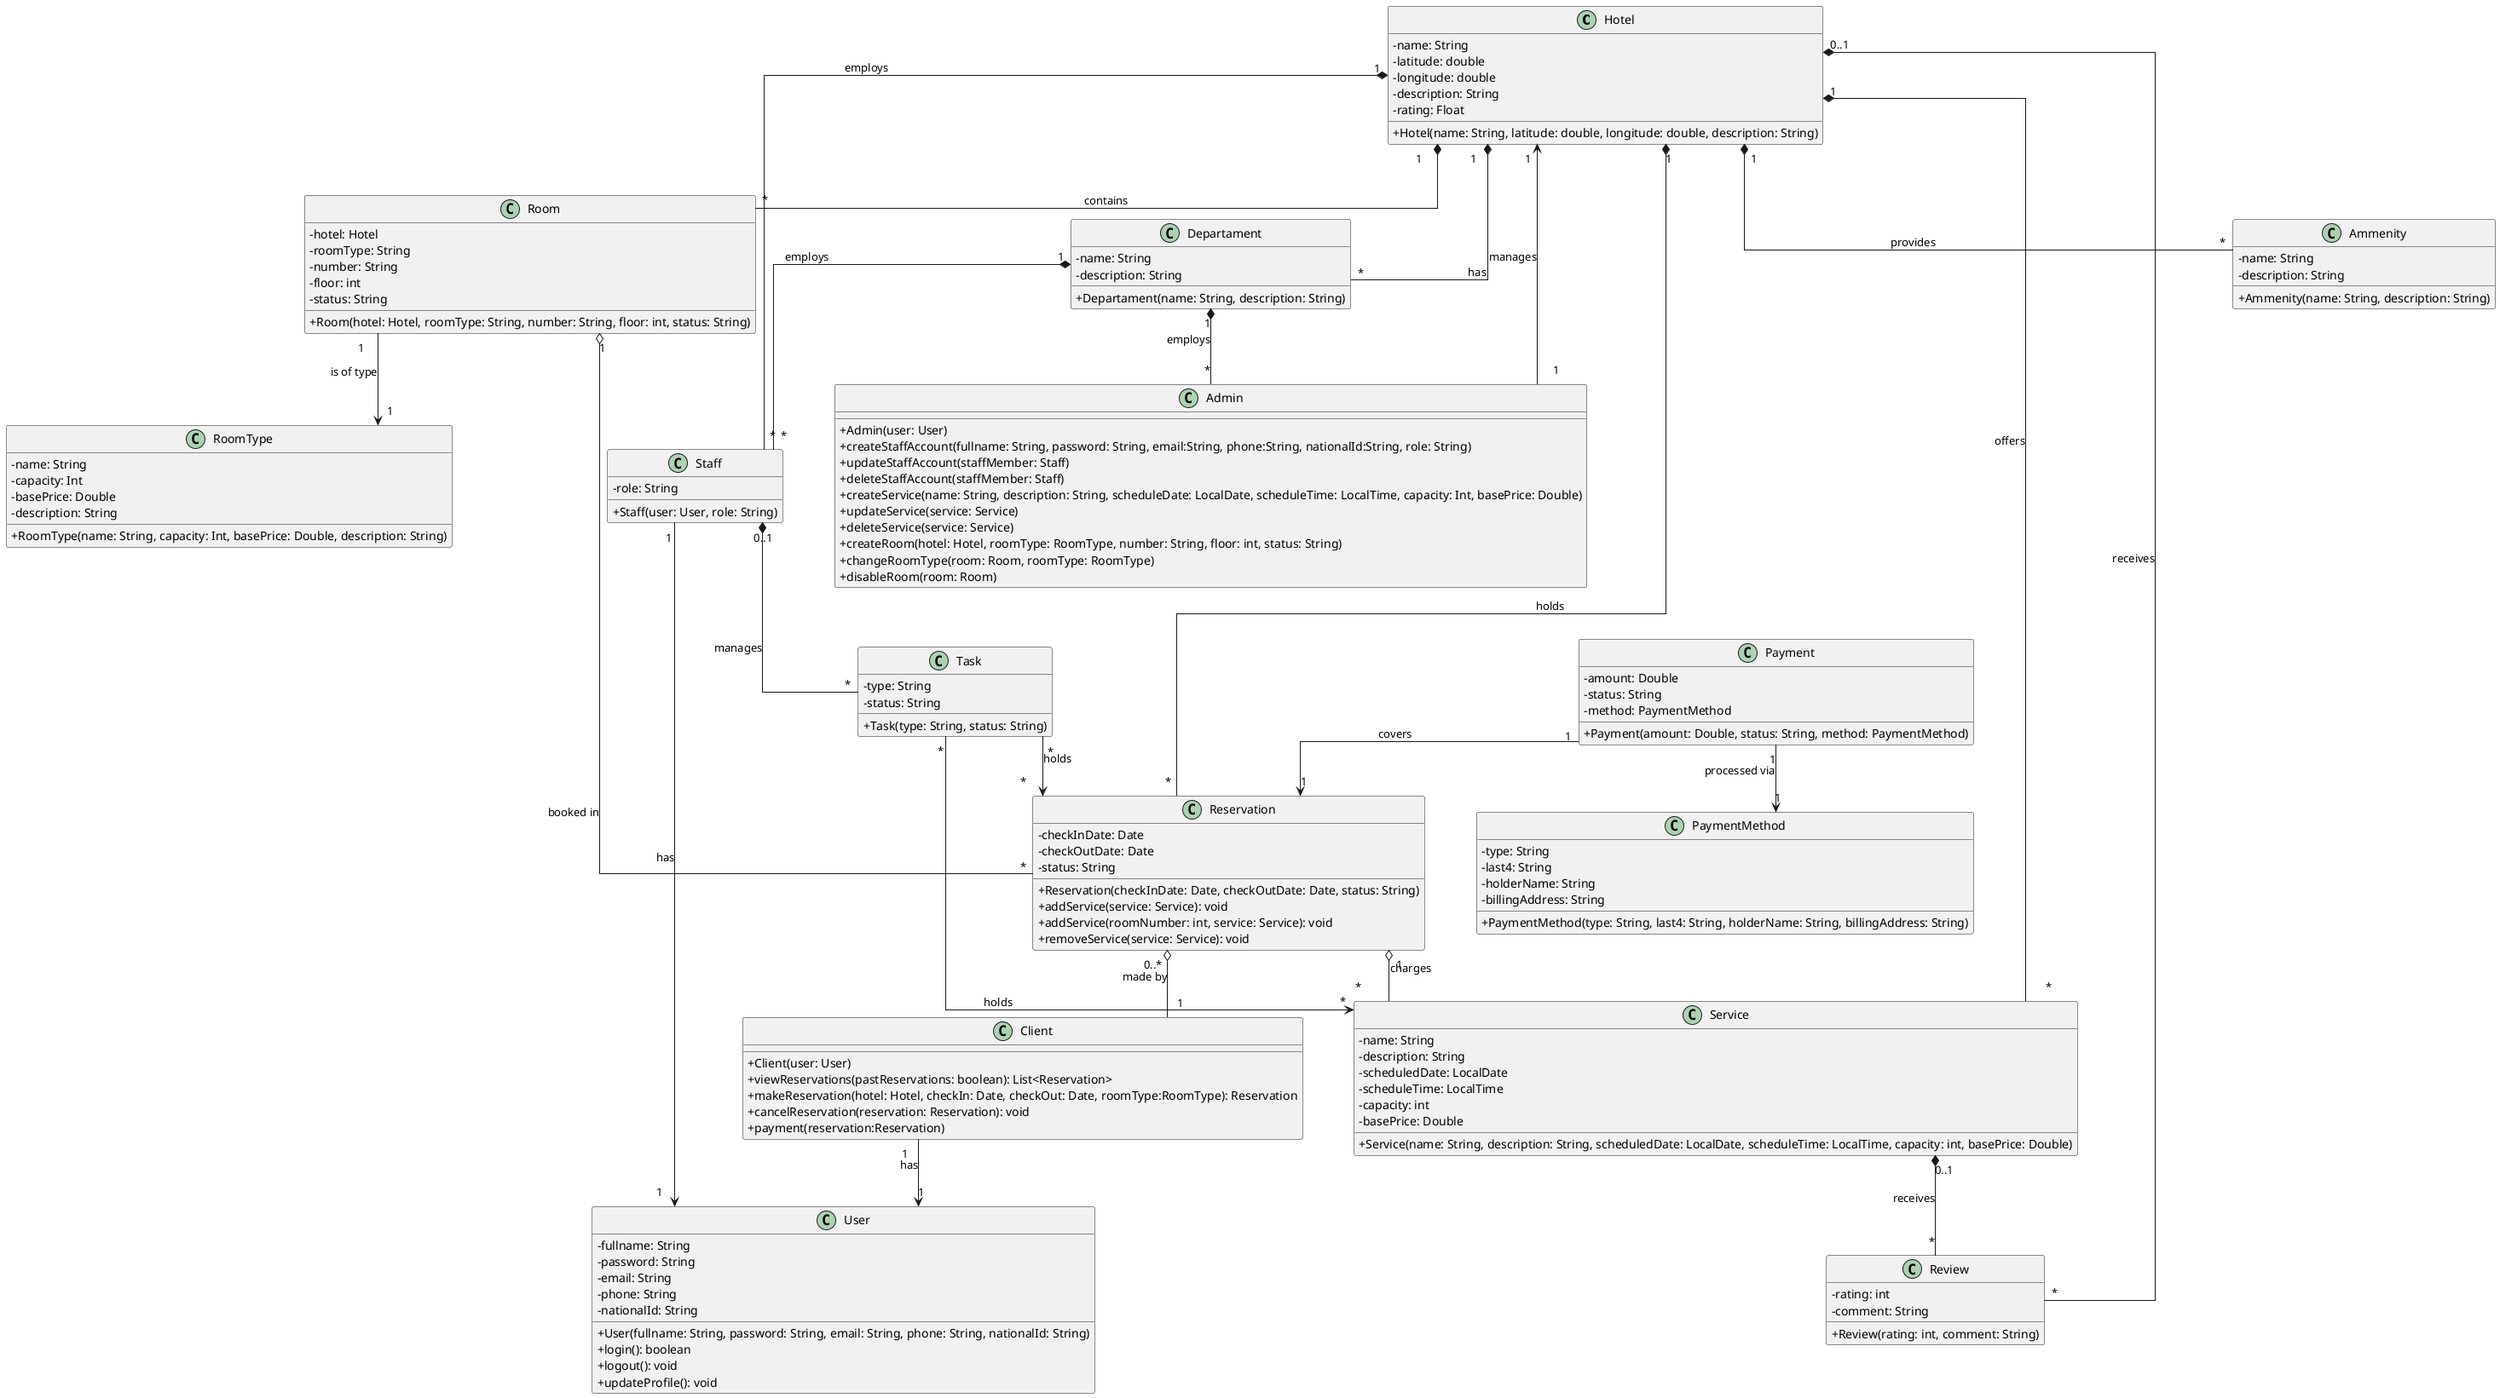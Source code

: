 @startuml hoteles_entidades
skinparam classAttributeIconSize 0
skinparam linetype ortho
skinparam nodesep 60    
skinparam ranksep 60   
skinparam arrowLabelMargin 15

class Hotel {
    -name: String
    -latitude: double
    -longitude: double
    -description: String
    -rating: Float
    +Hotel(name: String, latitude: double, longitude: double, description: String)
}

class Reservation {
    -checkInDate: Date
    -checkOutDate: Date
    -status: String
    +Reservation(checkInDate: Date, checkOutDate: Date, status: String)
    +addService(service: Service): void
    +addService(roomNumber: int, service: Service): void
    +removeService(service: Service): void
}

class User {
    -fullname: String
    -password: String
    -email: String
    -phone: String
    -nationalId: String
    +User(fullname: String, password: String, email: String, phone: String, nationalId: String)
    +login(): boolean
    +logout(): void
    +updateProfile(): void
}

class Review {
    -rating: int
    -comment: String
    +Review(rating: int, comment: String)
}

class Payment {
    -amount: Double
    -status: String
    -method: PaymentMethod
    +Payment(amount: Double, status: String, method: PaymentMethod)
}

class PaymentMethod {
    -type: String
    -last4: String
    -holderName: String
    -billingAddress: String
    +PaymentMethod(type: String, last4: String, holderName: String, billingAddress: String)
}

class Client {
    +Client(user: User)
    +viewReservations(pastReservations: boolean): List<Reservation>
    +makeReservation(hotel: Hotel, checkIn: Date, checkOut: Date, roomType:RoomType): Reservation
    +cancelReservation(reservation: Reservation): void
    +payment(reservation:Reservation)
}

class Staff {
    -role: String
    +Staff(user: User, role: String)
}

class Departament {
    -name: String
    -description: String
    +Departament(name: String, description: String)
}

class Admin {
    +Admin(user: User)
    +createStaffAccount(fullname: String, password: String, email:String, phone:String, nationalId:String, role: String)
    +updateStaffAccount(staffMember: Staff)
    +deleteStaffAccount(staffMember: Staff)
    +createService(name: String, description: String, scheduleDate: LocalDate, scheduleTime: LocalTime, capacity: Int, basePrice: Double)
    +updateService(service: Service)
    +deleteService(service: Service)
    +createRoom(hotel: Hotel, roomType: RoomType, number: String, floor: int, status: String)
    +changeRoomType(room: Room, roomType: RoomType)
    +disableRoom(room: Room)
}

class Service {
    -name: String
    -description: String
    -scheduledDate: LocalDate
    -scheduleTime: LocalTime
    -capacity: int
    -basePrice: Double
    +Service(name: String, description: String, scheduledDate: LocalDate, scheduleTime: LocalTime, capacity: int, basePrice: Double)
}

class Task {
    -type: String
    -status: String
    +Task(type: String, status: String)
}

class Ammenity {
    -name: String
    -description: String
    +Ammenity(name: String, description: String)
}

class Room {
    -hotel: Hotel
    -roomType: String
    -number: String
    -floor: int
    -status: String
    +Room(hotel: Hotel, roomType: String, number: String, floor: int, status: String)
}

class RoomType {
    -name: String
    -capacity: Int
    -basePrice: Double
    -description: String
    +RoomType(name: String, capacity: Int, basePrice: Double, description: String)
}

' --- Simplified Relationships ---
Client "1" --> "1" User : has
Staff "1" --> "1" User : has
Admin "1" --> "1" Hotel : manages

Payment "1" --> "1" Reservation : covers
Payment "1" --> "1" PaymentMethod : processed via

Hotel "1" *-- "*" Room : contains
Hotel "1" *-- "*" Service : offers
Hotel "1" *-- "*" Reservation : holds
Hotel "1" *-- "*" Staff : employs
Hotel "1" *-- "*" Departament : has
Hotel "1" *-- "*" Ammenity : provides
Hotel "0..1" *-- "*" Review : receives 

Departament "1" *-- "*" Staff : employs
Departament "1" *-- "*" Admin : employs
Staff "0..1" *-- "*" Task : manages

Task "*" --> "*" Reservation : holds
Task "*" --> "*" Service : holds

Service "0..1" *-- "*" Review : receives

Reservation "0..*" o-- "1" Client : made by
Reservation "1" o-- "*" Service : charges

Room "1" --> "1" RoomType : is of type
Room "1" o-- "*" Reservation : booked in
@enduml
